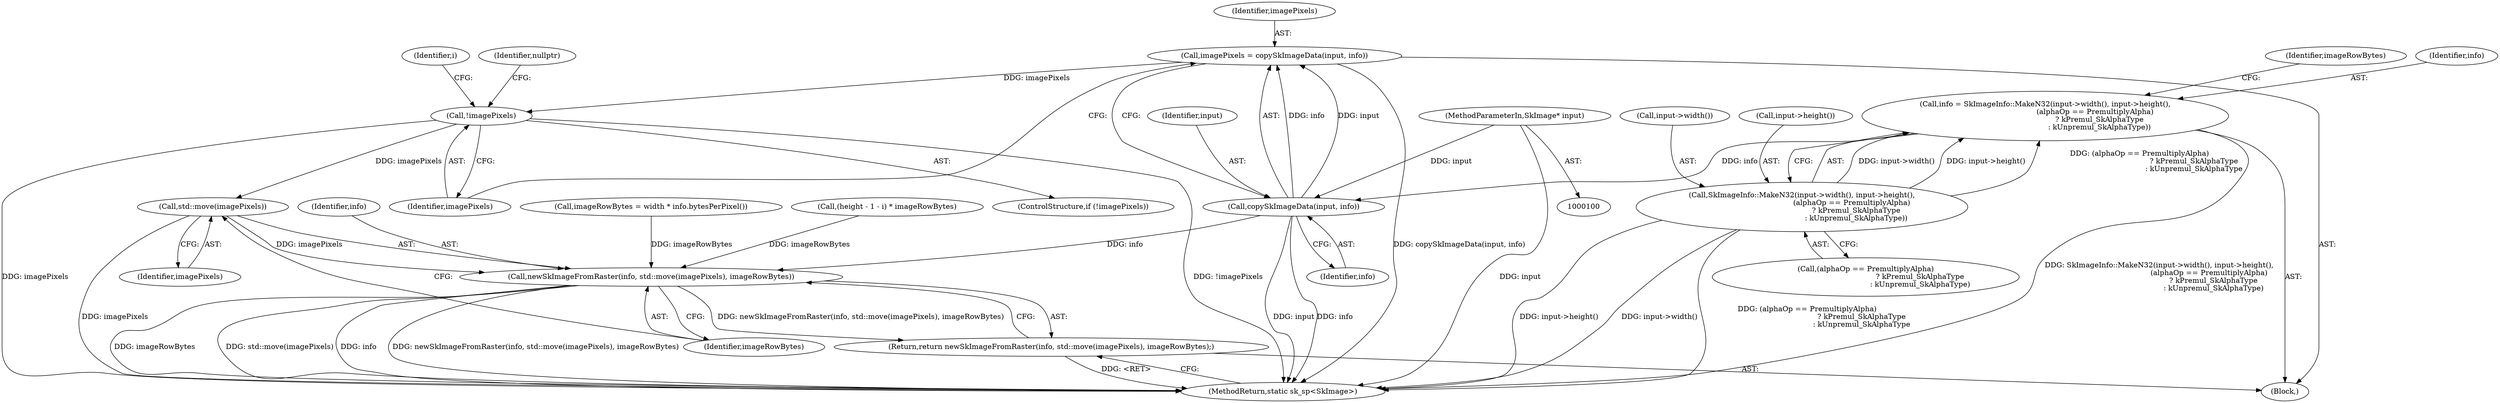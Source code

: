 digraph "0_Chrome_d59a4441697f6253e7dc3f7ae5caad6e5fd2c778_3@API" {
"1000195" [label="(Call,std::move(imagePixels))"];
"1000141" [label="(Call,!imagePixels)"];
"1000135" [label="(Call,imagePixels = copySkImageData(input, info))"];
"1000137" [label="(Call,copySkImageData(input, info))"];
"1000101" [label="(MethodParameterIn,SkImage* input)"];
"1000117" [label="(Call,info = SkImageInfo::MakeN32(input->width(), input->height(),\n                                           (alphaOp == PremultiplyAlpha)\n                                               ? kPremul_SkAlphaType\n                                               : kUnpremul_SkAlphaType))"];
"1000119" [label="(Call,SkImageInfo::MakeN32(input->width(), input->height(),\n                                           (alphaOp == PremultiplyAlpha)\n                                               ? kPremul_SkAlphaType\n                                               : kUnpremul_SkAlphaType))"];
"1000193" [label="(Call,newSkImageFromRaster(info, std::move(imagePixels), imageRowBytes))"];
"1000192" [label="(Return,return newSkImageFromRaster(info, std::move(imagePixels), imageRowBytes);)"];
"1000193" [label="(Call,newSkImageFromRaster(info, std::move(imagePixels), imageRowBytes))"];
"1000142" [label="(Identifier,imagePixels)"];
"1000118" [label="(Identifier,info)"];
"1000130" [label="(Identifier,imageRowBytes)"];
"1000139" [label="(Identifier,info)"];
"1000129" [label="(Call,imageRowBytes = width * info.bytesPerPixel())"];
"1000175" [label="(Call,(height - 1 - i) * imageRowBytes)"];
"1000119" [label="(Call,SkImageInfo::MakeN32(input->width(), input->height(),\n                                           (alphaOp == PremultiplyAlpha)\n                                               ? kPremul_SkAlphaType\n                                               : kUnpremul_SkAlphaType))"];
"1000120" [label="(Call,input->width())"];
"1000103" [label="(Block,)"];
"1000122" [label="(Call,(alphaOp == PremultiplyAlpha)\n                                               ? kPremul_SkAlphaType\n                                               : kUnpremul_SkAlphaType)"];
"1000140" [label="(ControlStructure,if (!imagePixels))"];
"1000144" [label="(Identifier,nullptr)"];
"1000117" [label="(Call,info = SkImageInfo::MakeN32(input->width(), input->height(),\n                                           (alphaOp == PremultiplyAlpha)\n                                               ? kPremul_SkAlphaType\n                                               : kUnpremul_SkAlphaType))"];
"1000141" [label="(Call,!imagePixels)"];
"1000135" [label="(Call,imagePixels = copySkImageData(input, info))"];
"1000198" [label="(MethodReturn,static sk_sp<SkImage>)"];
"1000136" [label="(Identifier,imagePixels)"];
"1000192" [label="(Return,return newSkImageFromRaster(info, std::move(imagePixels), imageRowBytes);)"];
"1000196" [label="(Identifier,imagePixels)"];
"1000138" [label="(Identifier,input)"];
"1000197" [label="(Identifier,imageRowBytes)"];
"1000137" [label="(Call,copySkImageData(input, info))"];
"1000195" [label="(Call,std::move(imagePixels))"];
"1000101" [label="(MethodParameterIn,SkImage* input)"];
"1000148" [label="(Identifier,i)"];
"1000121" [label="(Call,input->height())"];
"1000194" [label="(Identifier,info)"];
"1000195" -> "1000193"  [label="AST: "];
"1000195" -> "1000196"  [label="CFG: "];
"1000196" -> "1000195"  [label="AST: "];
"1000197" -> "1000195"  [label="CFG: "];
"1000195" -> "1000198"  [label="DDG: imagePixels"];
"1000195" -> "1000193"  [label="DDG: imagePixels"];
"1000141" -> "1000195"  [label="DDG: imagePixels"];
"1000141" -> "1000140"  [label="AST: "];
"1000141" -> "1000142"  [label="CFG: "];
"1000142" -> "1000141"  [label="AST: "];
"1000144" -> "1000141"  [label="CFG: "];
"1000148" -> "1000141"  [label="CFG: "];
"1000141" -> "1000198"  [label="DDG: imagePixels"];
"1000141" -> "1000198"  [label="DDG: !imagePixels"];
"1000135" -> "1000141"  [label="DDG: imagePixels"];
"1000135" -> "1000103"  [label="AST: "];
"1000135" -> "1000137"  [label="CFG: "];
"1000136" -> "1000135"  [label="AST: "];
"1000137" -> "1000135"  [label="AST: "];
"1000142" -> "1000135"  [label="CFG: "];
"1000135" -> "1000198"  [label="DDG: copySkImageData(input, info)"];
"1000137" -> "1000135"  [label="DDG: input"];
"1000137" -> "1000135"  [label="DDG: info"];
"1000137" -> "1000139"  [label="CFG: "];
"1000138" -> "1000137"  [label="AST: "];
"1000139" -> "1000137"  [label="AST: "];
"1000137" -> "1000198"  [label="DDG: input"];
"1000137" -> "1000198"  [label="DDG: info"];
"1000101" -> "1000137"  [label="DDG: input"];
"1000117" -> "1000137"  [label="DDG: info"];
"1000137" -> "1000193"  [label="DDG: info"];
"1000101" -> "1000100"  [label="AST: "];
"1000101" -> "1000198"  [label="DDG: input"];
"1000117" -> "1000103"  [label="AST: "];
"1000117" -> "1000119"  [label="CFG: "];
"1000118" -> "1000117"  [label="AST: "];
"1000119" -> "1000117"  [label="AST: "];
"1000130" -> "1000117"  [label="CFG: "];
"1000117" -> "1000198"  [label="DDG: SkImageInfo::MakeN32(input->width(), input->height(),\n                                           (alphaOp == PremultiplyAlpha)\n                                               ? kPremul_SkAlphaType\n                                               : kUnpremul_SkAlphaType)"];
"1000119" -> "1000117"  [label="DDG: input->width()"];
"1000119" -> "1000117"  [label="DDG: input->height()"];
"1000119" -> "1000117"  [label="DDG: (alphaOp == PremultiplyAlpha)\n                                               ? kPremul_SkAlphaType\n                                               : kUnpremul_SkAlphaType"];
"1000119" -> "1000122"  [label="CFG: "];
"1000120" -> "1000119"  [label="AST: "];
"1000121" -> "1000119"  [label="AST: "];
"1000122" -> "1000119"  [label="AST: "];
"1000119" -> "1000198"  [label="DDG: (alphaOp == PremultiplyAlpha)\n                                               ? kPremul_SkAlphaType\n                                               : kUnpremul_SkAlphaType"];
"1000119" -> "1000198"  [label="DDG: input->height()"];
"1000119" -> "1000198"  [label="DDG: input->width()"];
"1000193" -> "1000192"  [label="AST: "];
"1000193" -> "1000197"  [label="CFG: "];
"1000194" -> "1000193"  [label="AST: "];
"1000197" -> "1000193"  [label="AST: "];
"1000192" -> "1000193"  [label="CFG: "];
"1000193" -> "1000198"  [label="DDG: imageRowBytes"];
"1000193" -> "1000198"  [label="DDG: info"];
"1000193" -> "1000198"  [label="DDG: std::move(imagePixels)"];
"1000193" -> "1000198"  [label="DDG: newSkImageFromRaster(info, std::move(imagePixels), imageRowBytes)"];
"1000193" -> "1000192"  [label="DDG: newSkImageFromRaster(info, std::move(imagePixels), imageRowBytes)"];
"1000129" -> "1000193"  [label="DDG: imageRowBytes"];
"1000175" -> "1000193"  [label="DDG: imageRowBytes"];
"1000192" -> "1000103"  [label="AST: "];
"1000198" -> "1000192"  [label="CFG: "];
"1000192" -> "1000198"  [label="DDG: <RET>"];
}
